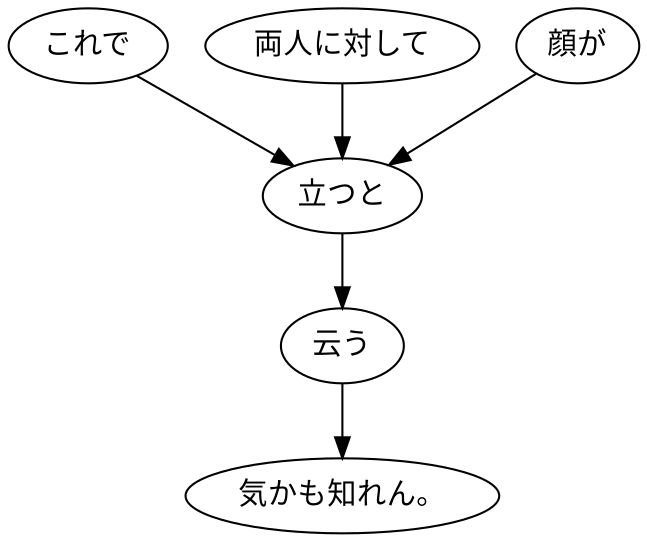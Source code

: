 digraph graph1245 {
	node0 [label="これで"];
	node1 [label="両人に対して"];
	node2 [label="顔が"];
	node3 [label="立つと"];
	node4 [label="云う"];
	node5 [label="気かも知れん。"];
	node0 -> node3;
	node1 -> node3;
	node2 -> node3;
	node3 -> node4;
	node4 -> node5;
}
